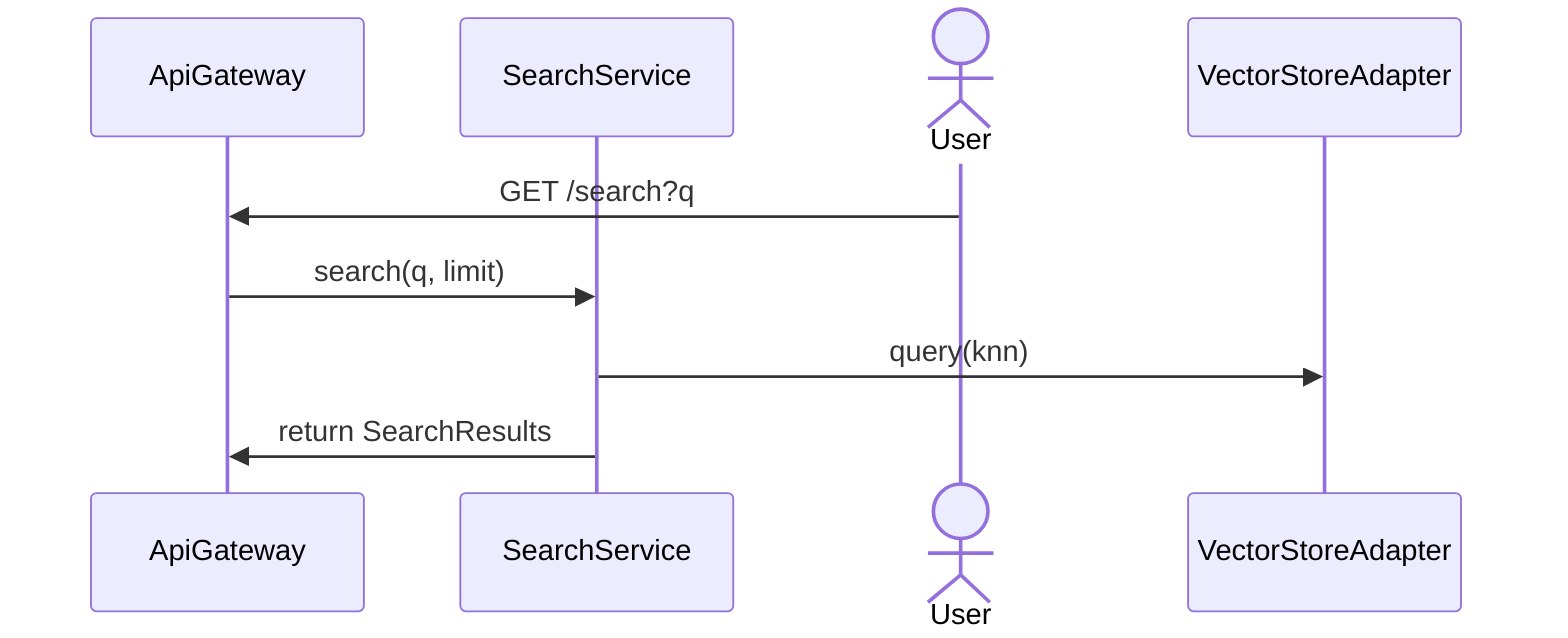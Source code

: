 sequenceDiagram
  participant ApiGateway as ApiGateway
  participant SearchServic as SearchService
  actor User
  participant VectorStoreA as VectorStoreAdapter
  User->>ApiGateway: GET /search?q
  ApiGateway->>SearchServic: search(q, limit)
  SearchServic->>VectorStoreA: query(knn)
  SearchServic->>ApiGateway: return SearchResults